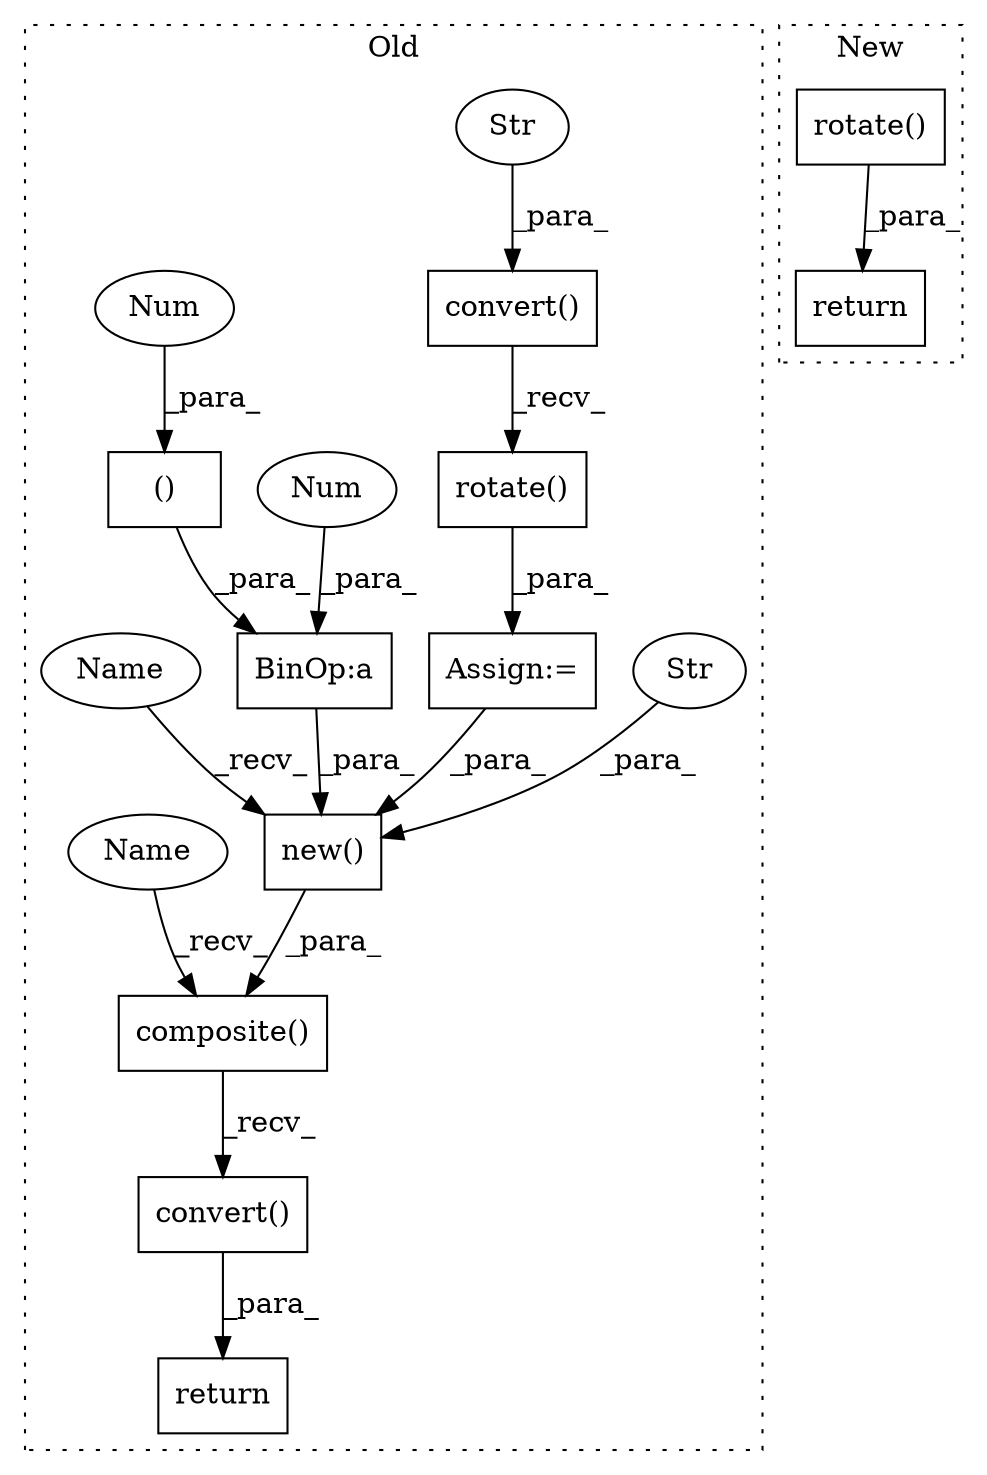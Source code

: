 digraph G {
subgraph cluster0 {
1 [label="new()" a="75" s="9941,9979" l="10,1" shape="box"];
3 [label="return" a="93" s="9886" l="7" shape="box"];
4 [label="Assign:=" a="68" s="9839" l="3" shape="box"];
5 [label="composite()" a="75" s="9893,10012" l="16,1" shape="box"];
6 [label="()" a="54" s="9973" l="0" shape="box"];
7 [label="BinOp:a" a="82" s="9975" l="3" shape="box"];
8 [label="Str" a="66" s="9951" l="6" shape="ellipse"];
9 [label="convert()" a="75" s="9893,10032" l="129,1" shape="box"];
10 [label="rotate()" a="75" s="9842,9880" l="29,1" shape="box"];
11 [label="convert()" a="75" s="9842,9862" l="14,1" shape="box"];
12 [label="Str" a="66" s="9856" l="6" shape="ellipse"];
14 [label="Num" a="76" s="9978" l="1" shape="ellipse"];
15 [label="Num" a="76" s="9970" l="3" shape="ellipse"];
16 [label="Name" a="87" s="9941" l="5" shape="ellipse"];
17 [label="Name" a="87" s="9893" l="5" shape="ellipse"];
label = "Old";
style="dotted";
}
subgraph cluster1 {
2 [label="return" a="93" s="17416" l="7" shape="box"];
13 [label="rotate()" a="75" s="17423,17443" l="13,1" shape="box"];
label = "New";
style="dotted";
}
1 -> 5 [label="_para_"];
4 -> 1 [label="_para_"];
5 -> 9 [label="_recv_"];
6 -> 7 [label="_para_"];
7 -> 1 [label="_para_"];
8 -> 1 [label="_para_"];
9 -> 3 [label="_para_"];
10 -> 4 [label="_para_"];
11 -> 10 [label="_recv_"];
12 -> 11 [label="_para_"];
13 -> 2 [label="_para_"];
14 -> 7 [label="_para_"];
15 -> 6 [label="_para_"];
16 -> 1 [label="_recv_"];
17 -> 5 [label="_recv_"];
}